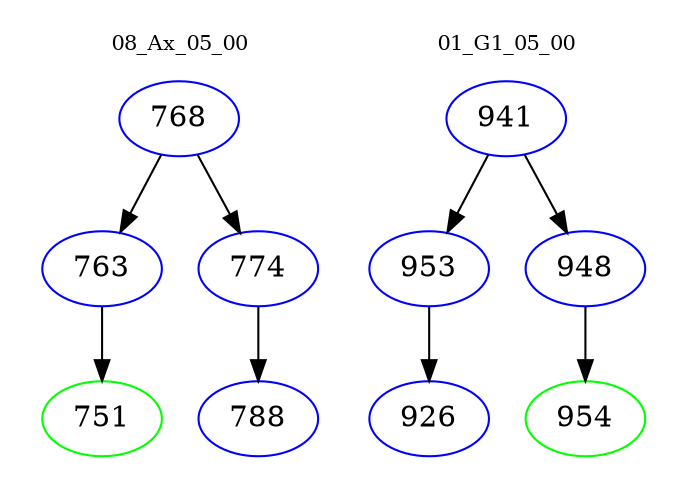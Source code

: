 digraph{
subgraph cluster_0 {
color = white
label = "08_Ax_05_00";
fontsize=10;
T0_768 [label="768", color="blue"]
T0_768 -> T0_763 [color="black"]
T0_763 [label="763", color="blue"]
T0_763 -> T0_751 [color="black"]
T0_751 [label="751", color="green"]
T0_768 -> T0_774 [color="black"]
T0_774 [label="774", color="blue"]
T0_774 -> T0_788 [color="black"]
T0_788 [label="788", color="blue"]
}
subgraph cluster_1 {
color = white
label = "01_G1_05_00";
fontsize=10;
T1_941 [label="941", color="blue"]
T1_941 -> T1_953 [color="black"]
T1_953 [label="953", color="blue"]
T1_953 -> T1_926 [color="black"]
T1_926 [label="926", color="blue"]
T1_941 -> T1_948 [color="black"]
T1_948 [label="948", color="blue"]
T1_948 -> T1_954 [color="black"]
T1_954 [label="954", color="green"]
}
}
